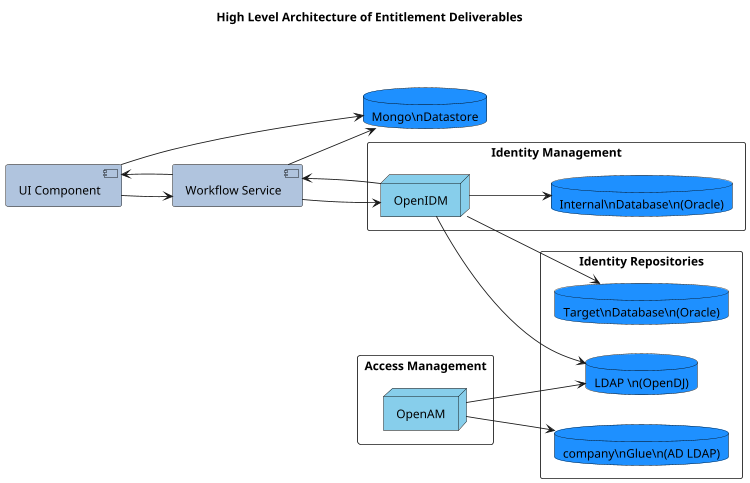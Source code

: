 @startuml

title High Level Architecture of Entitlement Deliverables\n\n\n

scale 750 width
skinparam component {
	BackgroundColor LightSteelBlue
	BorderColor Black
}

skinparam database {
	BackgroundColor DodgerBlue
	BorderColor Black
}

skinparam node {
	BackgroundColor SkyBlue
	BorderColor Black
}

left to right direction

component [UI Component] as uiClient
component [Workflow Service] as workflowms


rectangle "Identity Repositories"{
database opendj [LDAP \n(OpenDJ)
]
database companyAD [company\nGlue\n(AD LDAP)
]
database oracleExt [Target\nDatabase\n(Oracle)
]

}

database mongoDB [Mongo\nDatastore
]


rectangle "Identity Management"{
node openidm [OpenIDM
]
database oracleInt [Internal\nDatabase\n(Oracle)
]
}

rectangle "Access Management"{
node openam [OpenAM
]
}



workflowms --> openidm
workflowms <-- openidm

workflowms --> mongoDB

openidm --> opendj
openidm --> oracleInt
openidm --> oracleExt
openam --> opendj
openam --> companyAD

uiClient --> workflowms
uiClient <-- workflowms
uiClient --> mongoDB


@enduml
